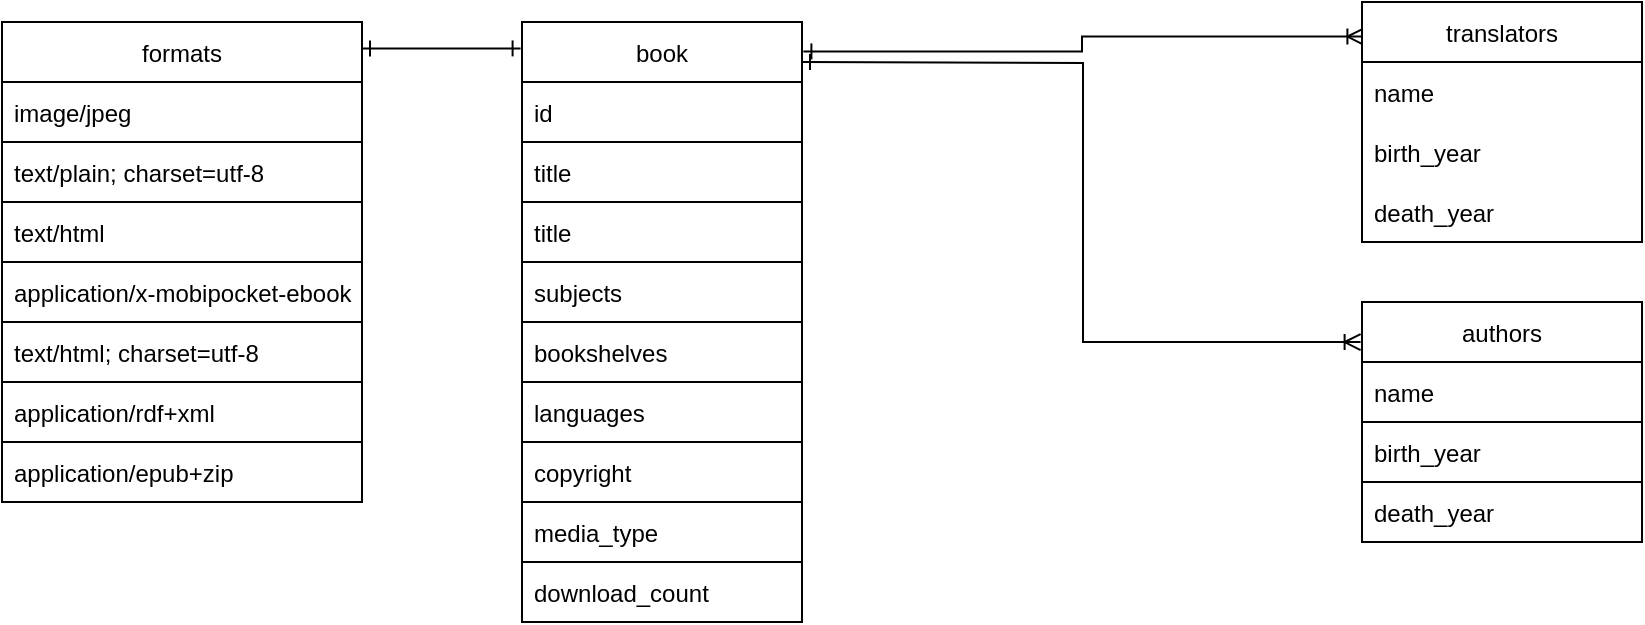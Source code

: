 <mxfile version="18.1.1" type="device"><diagram id="alqr_KeNJsog4ZIDqcuR" name="Page-1"><mxGraphModel dx="1730" dy="912" grid="1" gridSize="10" guides="1" tooltips="1" connect="1" arrows="1" fold="1" page="1" pageScale="1" pageWidth="850" pageHeight="1100" math="0" shadow="0"><root><mxCell id="0"/><mxCell id="1" parent="0"/><mxCell id="BvJdwYxuy_YTe1sg0uFi-32" style="edgeStyle=orthogonalEdgeStyle;rounded=0;orthogonalLoop=1;jettySize=auto;html=1;entryX=0.005;entryY=0.144;entryDx=0;entryDy=0;entryPerimeter=0;startArrow=ERone;startFill=0;endArrow=ERoneToMany;endFill=0;exitX=1.005;exitY=0.049;exitDx=0;exitDy=0;exitPerimeter=0;" edge="1" parent="1" source="BvJdwYxuy_YTe1sg0uFi-2" target="BvJdwYxuy_YTe1sg0uFi-11"><mxGeometry relative="1" as="geometry"><mxPoint x="430" y="30" as="sourcePoint"/></mxGeometry></mxCell><mxCell id="BvJdwYxuy_YTe1sg0uFi-2" value="book" style="swimlane;fontStyle=0;childLayout=stackLayout;horizontal=1;startSize=30;horizontalStack=0;resizeParent=1;resizeParentMax=0;resizeLast=0;collapsible=1;marginBottom=0;strokeColor=default;" vertex="1" parent="1"><mxGeometry x="270" y="20" width="140" height="300" as="geometry"/></mxCell><mxCell id="BvJdwYxuy_YTe1sg0uFi-3" value="id" style="text;strokeColor=default;fillColor=none;align=left;verticalAlign=middle;spacingLeft=4;spacingRight=4;overflow=hidden;points=[[0,0.5],[1,0.5]];portConstraint=eastwest;rotatable=0;" vertex="1" parent="BvJdwYxuy_YTe1sg0uFi-2"><mxGeometry y="30" width="140" height="30" as="geometry"/></mxCell><mxCell id="BvJdwYxuy_YTe1sg0uFi-4" value="title" style="text;strokeColor=default;fillColor=none;align=left;verticalAlign=middle;spacingLeft=4;spacingRight=4;overflow=hidden;points=[[0,0.5],[1,0.5]];portConstraint=eastwest;rotatable=0;" vertex="1" parent="BvJdwYxuy_YTe1sg0uFi-2"><mxGeometry y="60" width="140" height="30" as="geometry"/></mxCell><mxCell id="BvJdwYxuy_YTe1sg0uFi-10" value="title" style="text;strokeColor=default;fillColor=none;align=left;verticalAlign=middle;spacingLeft=4;spacingRight=4;overflow=hidden;points=[[0,0.5],[1,0.5]];portConstraint=eastwest;rotatable=0;" vertex="1" parent="BvJdwYxuy_YTe1sg0uFi-2"><mxGeometry y="90" width="140" height="30" as="geometry"/></mxCell><mxCell id="BvJdwYxuy_YTe1sg0uFi-15" value="subjects" style="text;strokeColor=default;fillColor=none;align=left;verticalAlign=middle;spacingLeft=4;spacingRight=4;overflow=hidden;points=[[0,0.5],[1,0.5]];portConstraint=eastwest;rotatable=0;" vertex="1" parent="BvJdwYxuy_YTe1sg0uFi-2"><mxGeometry y="120" width="140" height="30" as="geometry"/></mxCell><mxCell id="BvJdwYxuy_YTe1sg0uFi-16" value="bookshelves" style="text;strokeColor=default;fillColor=none;align=left;verticalAlign=middle;spacingLeft=4;spacingRight=4;overflow=hidden;points=[[0,0.5],[1,0.5]];portConstraint=eastwest;rotatable=0;" vertex="1" parent="BvJdwYxuy_YTe1sg0uFi-2"><mxGeometry y="150" width="140" height="30" as="geometry"/></mxCell><mxCell id="BvJdwYxuy_YTe1sg0uFi-17" value="languages" style="text;strokeColor=default;fillColor=none;align=left;verticalAlign=middle;spacingLeft=4;spacingRight=4;overflow=hidden;points=[[0,0.5],[1,0.5]];portConstraint=eastwest;rotatable=0;" vertex="1" parent="BvJdwYxuy_YTe1sg0uFi-2"><mxGeometry y="180" width="140" height="30" as="geometry"/></mxCell><mxCell id="BvJdwYxuy_YTe1sg0uFi-18" value="copyright" style="text;strokeColor=default;fillColor=none;align=left;verticalAlign=middle;spacingLeft=4;spacingRight=4;overflow=hidden;points=[[0,0.5],[1,0.5]];portConstraint=eastwest;rotatable=0;" vertex="1" parent="BvJdwYxuy_YTe1sg0uFi-2"><mxGeometry y="210" width="140" height="30" as="geometry"/></mxCell><mxCell id="BvJdwYxuy_YTe1sg0uFi-19" value="media_type" style="text;strokeColor=default;fillColor=none;align=left;verticalAlign=middle;spacingLeft=4;spacingRight=4;overflow=hidden;points=[[0,0.5],[1,0.5]];portConstraint=eastwest;rotatable=0;" vertex="1" parent="BvJdwYxuy_YTe1sg0uFi-2"><mxGeometry y="240" width="140" height="30" as="geometry"/></mxCell><mxCell id="BvJdwYxuy_YTe1sg0uFi-20" value="download_count" style="text;strokeColor=default;fillColor=none;align=left;verticalAlign=middle;spacingLeft=4;spacingRight=4;overflow=hidden;points=[[0,0.5],[1,0.5]];portConstraint=eastwest;rotatable=0;" vertex="1" parent="BvJdwYxuy_YTe1sg0uFi-2"><mxGeometry y="270" width="140" height="30" as="geometry"/></mxCell><mxCell id="BvJdwYxuy_YTe1sg0uFi-6" value="authors" style="swimlane;fontStyle=0;childLayout=stackLayout;horizontal=1;startSize=30;horizontalStack=0;resizeParent=1;resizeParentMax=0;resizeLast=0;collapsible=1;marginBottom=0;strokeColor=default;" vertex="1" parent="1"><mxGeometry x="690" y="160" width="140" height="120" as="geometry"/></mxCell><mxCell id="BvJdwYxuy_YTe1sg0uFi-7" value="name" style="text;strokeColor=default;fillColor=none;align=left;verticalAlign=middle;spacingLeft=4;spacingRight=4;overflow=hidden;points=[[0,0.5],[1,0.5]];portConstraint=eastwest;rotatable=0;" vertex="1" parent="BvJdwYxuy_YTe1sg0uFi-6"><mxGeometry y="30" width="140" height="30" as="geometry"/></mxCell><mxCell id="BvJdwYxuy_YTe1sg0uFi-8" value="birth_year" style="text;strokeColor=default;fillColor=none;align=left;verticalAlign=middle;spacingLeft=4;spacingRight=4;overflow=hidden;points=[[0,0.5],[1,0.5]];portConstraint=eastwest;rotatable=0;" vertex="1" parent="BvJdwYxuy_YTe1sg0uFi-6"><mxGeometry y="60" width="140" height="30" as="geometry"/></mxCell><mxCell id="BvJdwYxuy_YTe1sg0uFi-9" value="death_year" style="text;strokeColor=default;fillColor=none;align=left;verticalAlign=middle;spacingLeft=4;spacingRight=4;overflow=hidden;points=[[0,0.5],[1,0.5]];portConstraint=eastwest;rotatable=0;" vertex="1" parent="BvJdwYxuy_YTe1sg0uFi-6"><mxGeometry y="90" width="140" height="30" as="geometry"/></mxCell><mxCell id="BvJdwYxuy_YTe1sg0uFi-11" value="translators" style="swimlane;fontStyle=0;childLayout=stackLayout;horizontal=1;startSize=30;horizontalStack=0;resizeParent=1;resizeParentMax=0;resizeLast=0;collapsible=1;marginBottom=0;strokeColor=default;" vertex="1" parent="1"><mxGeometry x="690" y="10" width="140" height="120" as="geometry"/></mxCell><mxCell id="BvJdwYxuy_YTe1sg0uFi-12" value="name" style="text;strokeColor=none;fillColor=none;align=left;verticalAlign=middle;spacingLeft=4;spacingRight=4;overflow=hidden;points=[[0,0.5],[1,0.5]];portConstraint=eastwest;rotatable=0;" vertex="1" parent="BvJdwYxuy_YTe1sg0uFi-11"><mxGeometry y="30" width="140" height="30" as="geometry"/></mxCell><mxCell id="BvJdwYxuy_YTe1sg0uFi-13" value="birth_year" style="text;strokeColor=none;fillColor=none;align=left;verticalAlign=middle;spacingLeft=4;spacingRight=4;overflow=hidden;points=[[0,0.5],[1,0.5]];portConstraint=eastwest;rotatable=0;" vertex="1" parent="BvJdwYxuy_YTe1sg0uFi-11"><mxGeometry y="60" width="140" height="30" as="geometry"/></mxCell><mxCell id="BvJdwYxuy_YTe1sg0uFi-14" value="death_year" style="text;strokeColor=none;fillColor=none;align=left;verticalAlign=middle;spacingLeft=4;spacingRight=4;overflow=hidden;points=[[0,0.5],[1,0.5]];portConstraint=eastwest;rotatable=0;" vertex="1" parent="BvJdwYxuy_YTe1sg0uFi-11"><mxGeometry y="90" width="140" height="30" as="geometry"/></mxCell><mxCell id="BvJdwYxuy_YTe1sg0uFi-33" style="edgeStyle=orthogonalEdgeStyle;rounded=0;orthogonalLoop=1;jettySize=auto;html=1;startArrow=ERone;startFill=0;endArrow=ERone;endFill=0;exitX=1;exitY=0.055;exitDx=0;exitDy=0;exitPerimeter=0;entryX=-0.005;entryY=0.044;entryDx=0;entryDy=0;entryPerimeter=0;" edge="1" parent="1" source="BvJdwYxuy_YTe1sg0uFi-22" target="BvJdwYxuy_YTe1sg0uFi-2"><mxGeometry relative="1" as="geometry"><mxPoint x="230" y="30" as="targetPoint"/></mxGeometry></mxCell><mxCell id="BvJdwYxuy_YTe1sg0uFi-22" value="formats" style="swimlane;fontStyle=0;childLayout=stackLayout;horizontal=1;startSize=30;horizontalStack=0;resizeParent=1;resizeParentMax=0;resizeLast=0;collapsible=1;marginBottom=0;strokeColor=default;" vertex="1" parent="1"><mxGeometry x="10" y="20" width="180" height="240" as="geometry"/></mxCell><mxCell id="BvJdwYxuy_YTe1sg0uFi-23" value="image/jpeg" style="text;strokeColor=default;fillColor=none;align=left;verticalAlign=middle;spacingLeft=4;spacingRight=4;overflow=hidden;points=[[0,0.5],[1,0.5]];portConstraint=eastwest;rotatable=0;" vertex="1" parent="BvJdwYxuy_YTe1sg0uFi-22"><mxGeometry y="30" width="180" height="30" as="geometry"/></mxCell><mxCell id="BvJdwYxuy_YTe1sg0uFi-24" value="text/plain; charset=utf-8" style="text;strokeColor=default;fillColor=none;align=left;verticalAlign=middle;spacingLeft=4;spacingRight=4;overflow=hidden;points=[[0,0.5],[1,0.5]];portConstraint=eastwest;rotatable=0;" vertex="1" parent="BvJdwYxuy_YTe1sg0uFi-22"><mxGeometry y="60" width="180" height="30" as="geometry"/></mxCell><mxCell id="BvJdwYxuy_YTe1sg0uFi-25" value="text/html" style="text;strokeColor=default;fillColor=none;align=left;verticalAlign=middle;spacingLeft=4;spacingRight=4;overflow=hidden;points=[[0,0.5],[1,0.5]];portConstraint=eastwest;rotatable=0;" vertex="1" parent="BvJdwYxuy_YTe1sg0uFi-22"><mxGeometry y="90" width="180" height="30" as="geometry"/></mxCell><mxCell id="BvJdwYxuy_YTe1sg0uFi-27" value="application/x-mobipocket-ebook" style="text;strokeColor=default;fillColor=none;align=left;verticalAlign=middle;spacingLeft=4;spacingRight=4;overflow=hidden;points=[[0,0.5],[1,0.5]];portConstraint=eastwest;rotatable=0;" vertex="1" parent="BvJdwYxuy_YTe1sg0uFi-22"><mxGeometry y="120" width="180" height="30" as="geometry"/></mxCell><mxCell id="BvJdwYxuy_YTe1sg0uFi-28" value="text/html; charset=utf-8" style="text;strokeColor=default;fillColor=none;align=left;verticalAlign=middle;spacingLeft=4;spacingRight=4;overflow=hidden;points=[[0,0.5],[1,0.5]];portConstraint=eastwest;rotatable=0;" vertex="1" parent="BvJdwYxuy_YTe1sg0uFi-22"><mxGeometry y="150" width="180" height="30" as="geometry"/></mxCell><mxCell id="BvJdwYxuy_YTe1sg0uFi-29" value="application/rdf+xml" style="text;strokeColor=default;fillColor=none;align=left;verticalAlign=middle;spacingLeft=4;spacingRight=4;overflow=hidden;points=[[0,0.5],[1,0.5]];portConstraint=eastwest;rotatable=0;" vertex="1" parent="BvJdwYxuy_YTe1sg0uFi-22"><mxGeometry y="180" width="180" height="30" as="geometry"/></mxCell><mxCell id="BvJdwYxuy_YTe1sg0uFi-30" value="application/epub+zip" style="text;strokeColor=default;fillColor=none;align=left;verticalAlign=middle;spacingLeft=4;spacingRight=4;overflow=hidden;points=[[0,0.5],[1,0.5]];portConstraint=eastwest;rotatable=0;" vertex="1" parent="BvJdwYxuy_YTe1sg0uFi-22"><mxGeometry y="210" width="180" height="30" as="geometry"/></mxCell><mxCell id="BvJdwYxuy_YTe1sg0uFi-31" style="edgeStyle=orthogonalEdgeStyle;rounded=0;orthogonalLoop=1;jettySize=auto;html=1;entryX=-0.005;entryY=0.167;entryDx=0;entryDy=0;entryPerimeter=0;startArrow=ERone;startFill=0;endArrow=ERoneToMany;endFill=0;" edge="1" parent="1" target="BvJdwYxuy_YTe1sg0uFi-6"><mxGeometry relative="1" as="geometry"><mxPoint x="410" y="40" as="sourcePoint"/></mxGeometry></mxCell></root></mxGraphModel></diagram></mxfile>